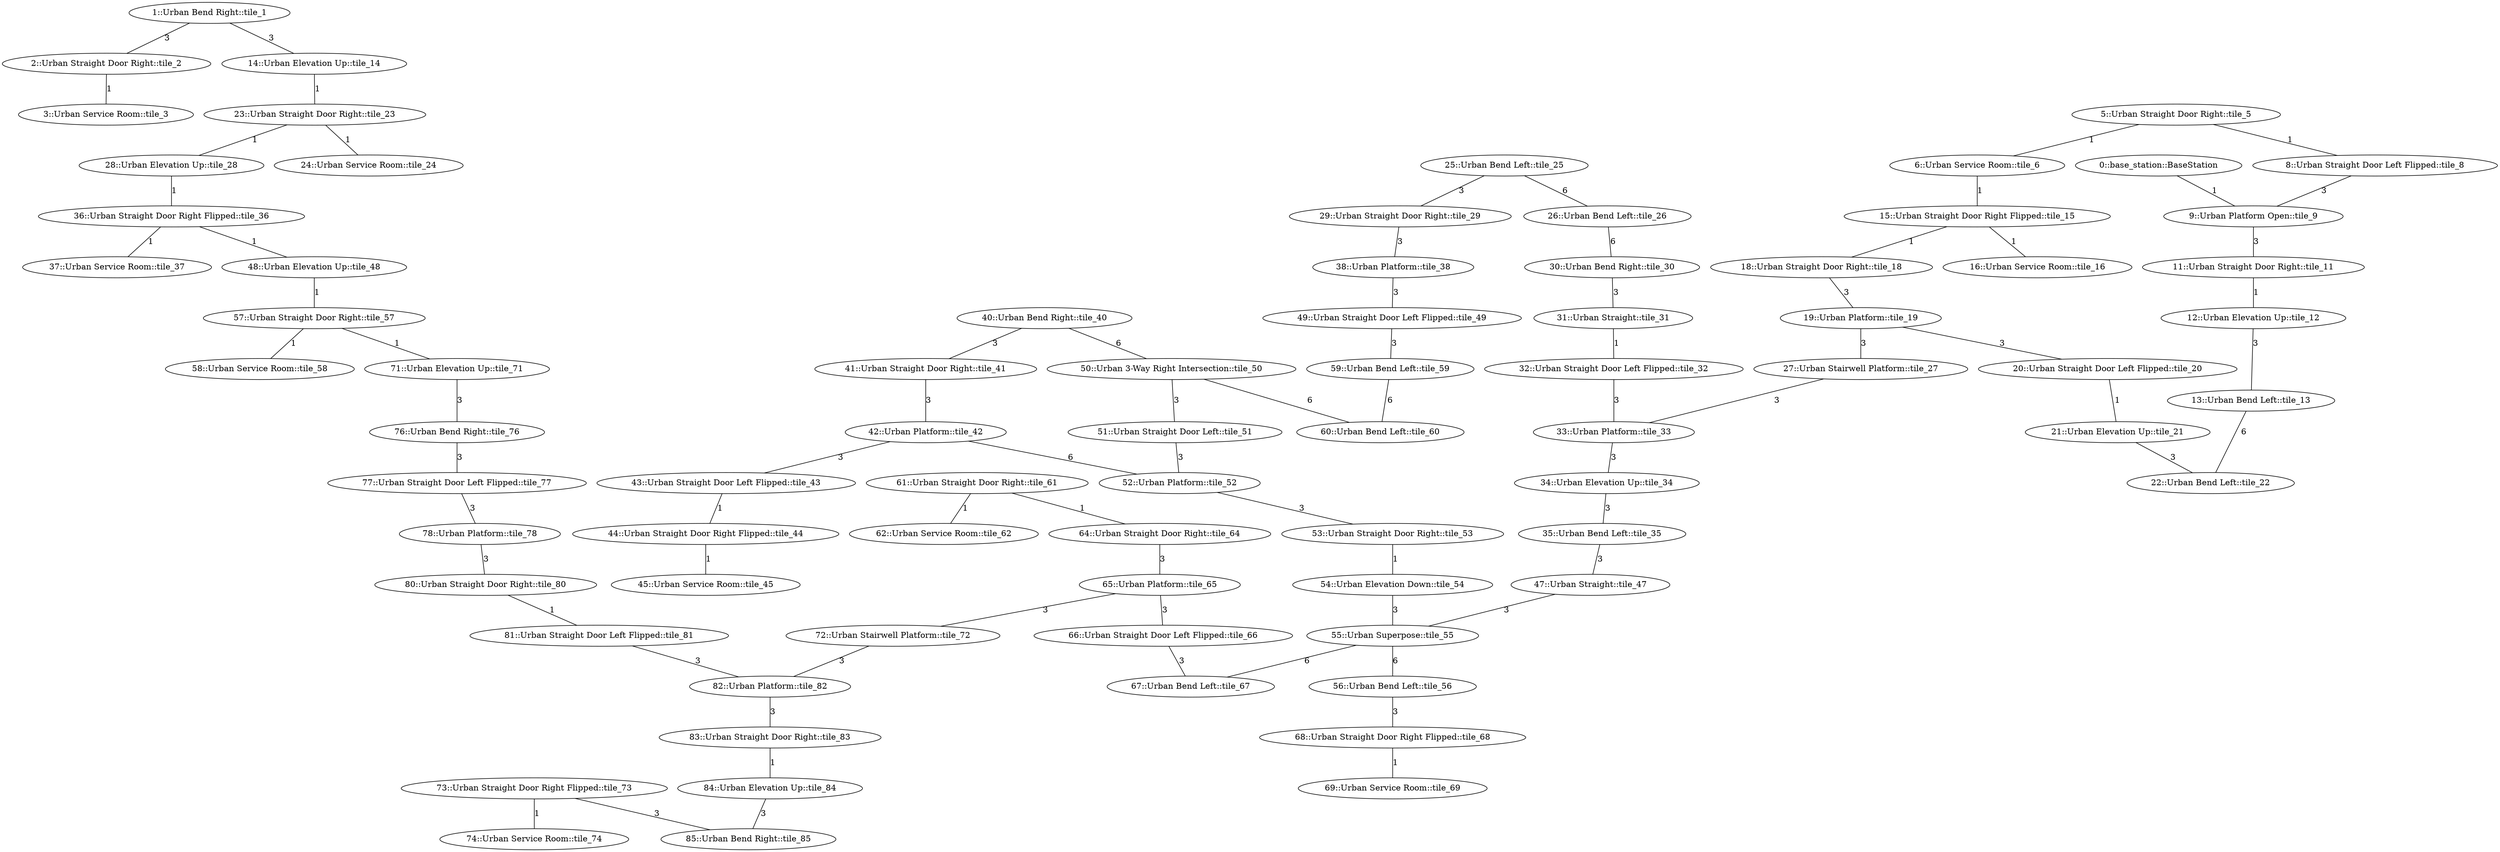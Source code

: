 /* Visibility graph for urban_circuit_practice_02.tsv */
/* Generated with the tile_tsv.py script: */
/*   tile_tsv.py urban_circuit_practice_02.tsv -\-graph-file urban_circuit_practice_02.dot -\-world-file urban_circuit_practice_02.sdf -\-world-name urban_circuit_practice_02 -\-scale_x 40 -\-scale_y 40 -\-urban -\-y0 32 -\-x0 -240 */

graph {
  /* ==== Vertices ==== */

  /* Base station / Staging area */
  0   [label="0::base_station::BaseStation"];

  1   [label="1::Urban Bend Right::tile_1"];
  2   [label="2::Urban Straight Door Right::tile_2"];
  3   [label="3::Urban Service Room::tile_3"];
  5   [label="5::Urban Straight Door Right::tile_5"];
  6   [label="6::Urban Service Room::tile_6"];
  8   [label="8::Urban Straight Door Left Flipped::tile_8"];
  9   [label="9::Urban Platform Open::tile_9"];
  11  [label="11::Urban Straight Door Right::tile_11"];
  12  [label="12::Urban Elevation Up::tile_12"];
  13  [label="13::Urban Bend Left::tile_13"];
  14  [label="14::Urban Elevation Up::tile_14"];
  15  [label="15::Urban Straight Door Right Flipped::tile_15"];
  16  [label="16::Urban Service Room::tile_16"];
  18  [label="18::Urban Straight Door Right::tile_18"];
  19  [label="19::Urban Platform::tile_19"];
  20  [label="20::Urban Straight Door Left Flipped::tile_20"];
  21  [label="21::Urban Elevation Up::tile_21"];
  22  [label="22::Urban Bend Left::tile_22"];
  23  [label="23::Urban Straight Door Right::tile_23"];
  24  [label="24::Urban Service Room::tile_24"];
  25  [label="25::Urban Bend Left::tile_25"];
  26  [label="26::Urban Bend Left::tile_26"];
  27  [label="27::Urban Stairwell Platform::tile_27"];
  28  [label="28::Urban Elevation Up::tile_28"];
  29  [label="29::Urban Straight Door Right::tile_29"];
  30  [label="30::Urban Bend Right::tile_30"];
  31  [label="31::Urban Straight::tile_31"];
  32  [label="32::Urban Straight Door Left Flipped::tile_32"];
  33  [label="33::Urban Platform::tile_33"];
  34  [label="34::Urban Elevation Up::tile_34"];
  35  [label="35::Urban Bend Left::tile_35"];
  36  [label="36::Urban Straight Door Right Flipped::tile_36"];
  37  [label="37::Urban Service Room::tile_37"];
  38  [label="38::Urban Platform::tile_38"];
  40  [label="40::Urban Bend Right::tile_40"];
  41  [label="41::Urban Straight Door Right::tile_41"];
  42  [label="42::Urban Platform::tile_42"];
  43  [label="43::Urban Straight Door Left Flipped::tile_43"];
  44  [label="44::Urban Straight Door Right Flipped::tile_44"];
  45  [label="45::Urban Service Room::tile_45"];
  47  [label="47::Urban Straight::tile_47"];
  48  [label="48::Urban Elevation Up::tile_48"];
  49  [label="49::Urban Straight Door Left Flipped::tile_49"];
  50  [label="50::Urban 3-Way Right Intersection::tile_50"];
  51  [label="51::Urban Straight Door Left::tile_51"];
  52  [label="52::Urban Platform::tile_52"];
  53  [label="53::Urban Straight Door Right::tile_53"];
  54  [label="54::Urban Elevation Down::tile_54"];
  55  [label="55::Urban Superpose::tile_55"];
  56  [label="56::Urban Bend Left::tile_56"];
  57  [label="57::Urban Straight Door Right::tile_57"];
  58  [label="58::Urban Service Room::tile_58"];
  59  [label="59::Urban Bend Left::tile_59"];
  60  [label="60::Urban Bend Left::tile_60"];
  61  [label="61::Urban Straight Door Right::tile_61"];
  62  [label="62::Urban Service Room::tile_62"];
  64  [label="64::Urban Straight Door Right::tile_64"];
  65  [label="65::Urban Platform::tile_65"];
  66  [label="66::Urban Straight Door Left Flipped::tile_66"];
  67  [label="67::Urban Bend Left::tile_67"];
  68  [label="68::Urban Straight Door Right Flipped::tile_68"];
  69  [label="69::Urban Service Room::tile_69"];
  71  [label="71::Urban Elevation Up::tile_71"];
  72  [label="72::Urban Stairwell Platform::tile_72"];
  73  [label="73::Urban Straight Door Right Flipped::tile_73"];
  74  [label="74::Urban Service Room::tile_74"];
  76  [label="76::Urban Bend Right::tile_76"];
  77  [label="77::Urban Straight Door Left Flipped::tile_77"];
  78  [label="78::Urban Platform::tile_78"];
  80  [label="80::Urban Straight Door Right::tile_80"];
  81  [label="81::Urban Straight Door Left Flipped::tile_81"];
  82  [label="82::Urban Platform::tile_82"];
  83  [label="83::Urban Straight Door Right::tile_83"];
  84  [label="84::Urban Elevation Up::tile_84"];
  85  [label="85::Urban Bend Right::tile_85"];

  /* ==== Edges ==== */

  /* Base station */
  0  -- 9   [label=1];
  1  -- 2   [label=3];
  1  -- 14  [label=3];
  5  -- 8   [label=1];
  6  -- 15  [label=1];
  8  -- 9   [label=3];
  9  -- 11  [label=3];
  11 -- 12  [label=1];
  12 -- 13  [label=3];
  13 -- 22  [label=6];
  14 -- 23  [label=1];
  15 -- 18  [label=1];
  18 -- 19  [label=3];
  19 -- 20  [label=3];
  19 -- 27  [label=3];
  20 -- 21  [label=1];
  21 -- 22  [label=3];
  23 -- 28  [label=1];
  25 -- 26  [label=6];
  25 -- 29  [label=3];
  26 -- 30  [label=6];
  27 -- 33  [label=3];
  28 -- 36  [label=1];
  29 -- 38  [label=3];
  30 -- 31  [label=3];
  31 -- 32  [label=1];
  32 -- 33  [label=3];
  33 -- 34  [label=3];
  34 -- 35  [label=3];
  35 -- 47  [label=3];
  36 -- 48  [label=1];
  38 -- 49  [label=3];
  40 -- 41  [label=3];
  40 -- 50  [label=6];  /* Intersection */
  41 -- 42  [label=3];
  42 -- 43  [label=3];
  42 -- 52  [label=6];
  43 -- 44  [label=1];
  47 -- 55  [label=3];  /* Intersection */
  48 -- 57  [label=1];
  49 -- 59  [label=3];
  50 -- 51  [label=3];  /* Intersection */
  50 -- 60  [label=6];  /* Intersection */
  51 -- 52  [label=3];
  52 -- 53  [label=3];
  53 -- 54  [label=1];
  54 -- 55  [label=3];  /* Intersection */
  55 -- 56  [label=6];  /* Intersection */
  55 -- 67  [label=6];  /* Intersection */
  56 -- 68  [label=3];
  57 -- 71  [label=1];
  59 -- 60  [label=6];
  61 -- 64  [label=1];
  64 -- 65  [label=3];
  65 -- 66  [label=3];
  65 -- 72  [label=3];
  66 -- 67  [label=3];
  71 -- 76  [label=3];
  72 -- 82  [label=3];
  73 -- 85  [label=3];
  76 -- 77  [label=3];
  77 -- 78  [label=3];
  78 -- 80  [label=3];
  80 -- 81  [label=1];
  81 -- 82  [label=3];
  82 -- 83  [label=3];
  83 -- 84  [label=1];
  84 -- 85  [label=3];
  2  -- 3   [label=1];
  5  -- 6   [label=1];
  15 -- 16  [label=1];
  23 -- 24  [label=1];
  36 -- 37  [label=1];
  44 -- 45  [label=1];
  57 -- 58  [label=1];
  61 -- 62  [label=1];
  68 -- 69  [label=1];
  73 -- 74  [label=1];
}
